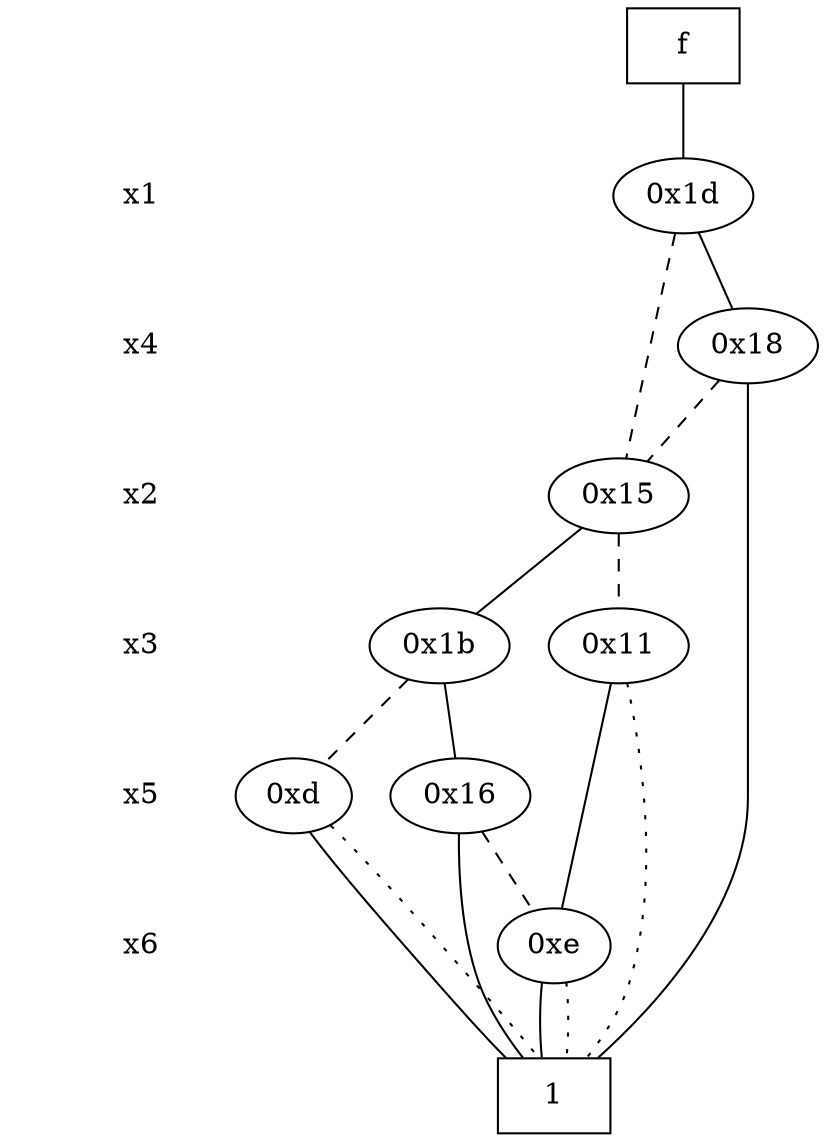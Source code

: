 digraph "DD" {
size = "7.5,10"
center = true;
edge [dir = none];
{ node [shape = plaintext];
  edge [style = invis];
  "CONST NODES" [style = invis];
" x1 " -> " x4 " -> " x2 " -> " x3 " -> " x5 " -> " x6 " -> "CONST NODES"; 
}
{ rank = same; node [shape = box]; edge [style = invis];
"  f  "; }
{ rank = same; " x1 ";
"0x1d";
}
{ rank = same; " x4 ";
"0x18";
}
{ rank = same; " x2 ";
"0x15";
}
{ rank = same; " x3 ";
"0x1b";
"0x11";
}
{ rank = same; " x5 ";
"0xd";
"0x16";
}
{ rank = same; " x6 ";
"0xe";
}
{ rank = same; "CONST NODES";
{ node [shape = box]; "0x5";
}
}
"  f  " -> "0x1d" [style = solid];
"0x1d" -> "0x18";
"0x1d" -> "0x15" [style = dashed];
"0x18" -> "0x5";
"0x18" -> "0x15" [style = dashed];
"0x15" -> "0x1b";
"0x15" -> "0x11" [style = dashed];
"0x1b" -> "0x16";
"0x1b" -> "0xd" [style = dashed];
"0x11" -> "0xe";
"0x11" -> "0x5" [style = dotted];
"0xd" -> "0x5";
"0xd" -> "0x5" [style = dotted];
"0x16" -> "0x5";
"0x16" -> "0xe" [style = dashed];
"0xe" -> "0x5";
"0xe" -> "0x5" [style = dotted];
"0x5" [label = "1"];
}
